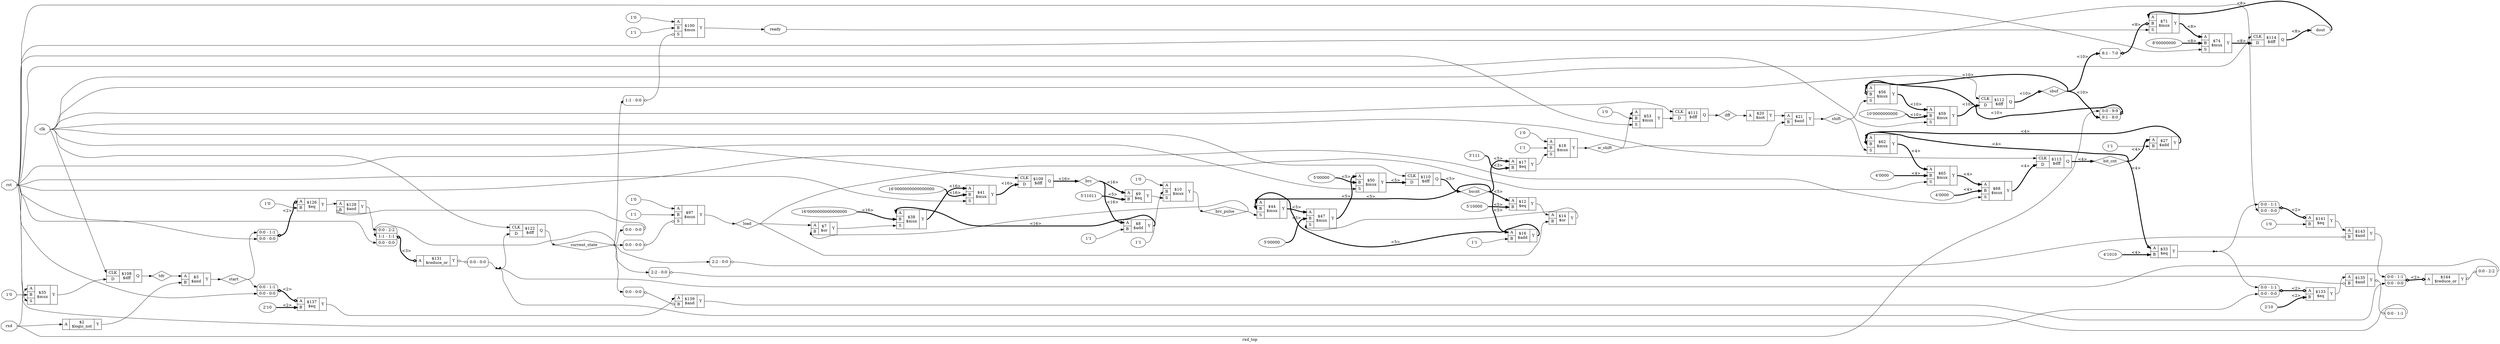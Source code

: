 digraph "rxd_top" {
label="rxd_top";
rankdir="LR";
remincross=true;
n2 [ shape=octagon, label="rst", color="black", fontcolor="black" ];
n3 [ shape=octagon, label="clk", color="black", fontcolor="black" ];
n4 [ shape=octagon, label="rxd", color="black", fontcolor="black" ];
n5 [ shape=octagon, label="dout", color="black", fontcolor="black" ];
n6 [ shape=octagon, label="ready", color="black", fontcolor="black" ];
n7 [ shape=diamond, label="load", color="black", fontcolor="black" ];
n8 [ shape=diamond, label="tdr", color="black", fontcolor="black" ];
n9 [ shape=diamond, label="start", color="black", fontcolor="black" ];
n10 [ shape=diamond, label="brc_pulse", color="black", fontcolor="black" ];
n11 [ shape=diamond, label="brc", color="black", fontcolor="black" ];
n12 [ shape=diamond, label="w_shift", color="black", fontcolor="black" ];
n13 [ shape=diamond, label="bscnt", color="black", fontcolor="black" ];
n14 [ shape=diamond, label="dff", color="black", fontcolor="black" ];
n15 [ shape=diamond, label="shift", color="black", fontcolor="black" ];
n16 [ shape=diamond, label="sbuf", color="black", fontcolor="black" ];
n17 [ shape=diamond, label="bit_cnt", color="black", fontcolor="black" ];
n44 [ shape=diamond, label="current_state", color="black", fontcolor="black" ];
c54 [ shape=record, label="{{<p52> A}|$2\n$logic_not|{<p53> Y}}" ];
c56 [ shape=record, label="{{<p52> A|<p55> B}|$3\n$and|{<p53> Y}}" ];
c57 [ shape=record, label="{{<p52> A|<p55> B}|$7\n$or|{<p53> Y}}" ];
v0 [ label="1'1" ];
c58 [ shape=record, label="{{<p52> A|<p55> B}|$8\n$add|{<p53> Y}}" ];
v1 [ label="5'11011" ];
c59 [ shape=record, label="{{<p52> A|<p55> B}|$9\n$eq|{<p53> Y}}" ];
v2 [ label="1'0" ];
v3 [ label="1'1" ];
c61 [ shape=record, label="{{<p52> A|<p55> B|<p60> S}|$10\n$mux|{<p53> Y}}" ];
v4 [ label="5'10000" ];
c62 [ shape=record, label="{{<p52> A|<p55> B}|$12\n$eq|{<p53> Y}}" ];
c63 [ shape=record, label="{{<p52> A|<p55> B}|$14\n$or|{<p53> Y}}" ];
v5 [ label="1'1" ];
c64 [ shape=record, label="{{<p52> A|<p55> B}|$16\n$add|{<p53> Y}}" ];
v6 [ label="3'111" ];
c65 [ shape=record, label="{{<p52> A|<p55> B}|$17\n$eq|{<p53> Y}}" ];
v7 [ label="1'0" ];
v8 [ label="1'1" ];
c66 [ shape=record, label="{{<p52> A|<p55> B|<p60> S}|$18\n$mux|{<p53> Y}}" ];
c67 [ shape=record, label="{{<p52> A}|$20\n$not|{<p53> Y}}" ];
c68 [ shape=record, label="{{<p52> A|<p55> B}|$21\n$and|{<p53> Y}}" ];
v9 [ label="1'1" ];
c69 [ shape=record, label="{{<p52> A|<p55> B}|$27\n$add|{<p53> Y}}" ];
v10 [ label="4'1010" ];
c70 [ shape=record, label="{{<p52> A|<p55> B}|$33\n$eq|{<p53> Y}}" ];
v11 [ label="1'0" ];
c71 [ shape=record, label="{{<p52> A|<p55> B|<p60> S}|$35\n$mux|{<p53> Y}}" ];
v12 [ label="16'0000000000000000" ];
c72 [ shape=record, label="{{<p52> A|<p55> B|<p60> S}|$38\n$mux|{<p53> Y}}" ];
v13 [ label="16'0000000000000000" ];
c73 [ shape=record, label="{{<p52> A|<p55> B|<p60> S}|$41\n$mux|{<p53> Y}}" ];
c74 [ shape=record, label="{{<p52> A|<p55> B|<p60> S}|$44\n$mux|{<p53> Y}}" ];
v14 [ label="5'00000" ];
c75 [ shape=record, label="{{<p52> A|<p55> B|<p60> S}|$47\n$mux|{<p53> Y}}" ];
v15 [ label="5'00000" ];
c76 [ shape=record, label="{{<p52> A|<p55> B|<p60> S}|$50\n$mux|{<p53> Y}}" ];
v16 [ label="1'0" ];
c77 [ shape=record, label="{{<p52> A|<p55> B|<p60> S}|$53\n$mux|{<p53> Y}}" ];
c78 [ shape=record, label="{{<p52> A|<p55> B|<p60> S}|$56\n$mux|{<p53> Y}}" ];
x17 [ shape=record, style=rounded, label="<s1> 0:0 - 9:9 |<s0> 9:1 - 8:0 " ];
x17:e -> c78:p55:w [arrowhead=odiamond, arrowtail=odiamond, dir=both, color="black", style="setlinewidth(3)", label="<10>"];
v18 [ label="10'0000000000" ];
c79 [ shape=record, label="{{<p52> A|<p55> B|<p60> S}|$59\n$mux|{<p53> Y}}" ];
c80 [ shape=record, label="{{<p52> A|<p55> B|<p60> S}|$62\n$mux|{<p53> Y}}" ];
v19 [ label="4'0000" ];
c81 [ shape=record, label="{{<p52> A|<p55> B|<p60> S}|$65\n$mux|{<p53> Y}}" ];
v20 [ label="4'0000" ];
c82 [ shape=record, label="{{<p52> A|<p55> B|<p60> S}|$68\n$mux|{<p53> Y}}" ];
c83 [ shape=record, label="{{<p52> A|<p55> B|<p60> S}|$71\n$mux|{<p53> Y}}" ];
x21 [ shape=record, style=rounded, label="<s0> 8:1 - 7:0 " ];
x21:e -> c83:p55:w [arrowhead=odiamond, arrowtail=odiamond, dir=both, color="black", style="setlinewidth(3)", label="<8>"];
v22 [ label="8'00000000" ];
c84 [ shape=record, label="{{<p52> A|<p55> B|<p60> S}|$74\n$mux|{<p53> Y}}" ];
v23 [ label="1'0" ];
v24 [ label="1'1" ];
c85 [ shape=record, label="{{<p52> A|<p55> B|<p60> S}|$97\n$mux|{<p53> Y}}" ];
x25 [ shape=record, style=rounded, label="<s0> 0:0 - 0:0 " ];
x25:e -> c85:p60:w [arrowhead=odiamond, arrowtail=odiamond, dir=both, color="black", label=""];
v26 [ label="1'0" ];
v27 [ label="1'1" ];
c86 [ shape=record, label="{{<p52> A|<p55> B|<p60> S}|$100\n$mux|{<p53> Y}}" ];
x28 [ shape=record, style=rounded, label="<s0> 1:1 - 0:0 " ];
x28:e -> c86:p60:w [arrowhead=odiamond, arrowtail=odiamond, dir=both, color="black", label=""];
c90 [ shape=record, label="{{<p87> CLK|<p88> D}|$108\n$dff|{<p89> Q}}" ];
c91 [ shape=record, label="{{<p87> CLK|<p88> D}|$109\n$dff|{<p89> Q}}" ];
c92 [ shape=record, label="{{<p87> CLK|<p88> D}|$110\n$dff|{<p89> Q}}" ];
c93 [ shape=record, label="{{<p87> CLK|<p88> D}|$111\n$dff|{<p89> Q}}" ];
c94 [ shape=record, label="{{<p87> CLK|<p88> D}|$112\n$dff|{<p89> Q}}" ];
c95 [ shape=record, label="{{<p87> CLK|<p88> D}|$113\n$dff|{<p89> Q}}" ];
c96 [ shape=record, label="{{<p87> CLK|<p88> D}|$114\n$dff|{<p89> Q}}" ];
c97 [ shape=record, label="{{<p87> CLK|<p88> D}|$122\n$dff|{<p89> Q}}" ];
c98 [ shape=record, label="{{<p52> A|<p55> B}|$128\n$and|{<p53> Y}}" ];
x29 [ shape=record, style=rounded, label="<s0> 0:0 - 0:0 " ];
x29:e -> c98:p55:w [arrowhead=odiamond, arrowtail=odiamond, dir=both, color="black", label=""];
v31 [ label="1'0" ];
c99 [ shape=record, label="{{<p52> A|<p55> B}|$126\n$eq|{<p53> Y}}" ];
x30 [ shape=record, style=rounded, label="<s1> 0:0 - 1:1 |<s0> 0:0 - 0:0 " ];
x30:e -> c99:p52:w [arrowhead=odiamond, arrowtail=odiamond, dir=both, color="black", style="setlinewidth(3)", label="<2>"];
c100 [ shape=record, label="{{<p52> A}|$131\n$reduce_or|{<p53> Y}}" ];
x32 [ shape=record, style=rounded, label="<s2> 0:0 - 2:2 |<s1> 1:1 - 1:1 |<s0> 0:0 - 0:0 " ];
x32:e -> c100:p52:w [arrowhead=odiamond, arrowtail=odiamond, dir=both, color="black", style="setlinewidth(3)", label="<3>"];
x33 [ shape=record, style=rounded, label="<s0> 0:0 - 0:0 " ];
c100:p53:e -> x33:w [arrowhead=odiamond, arrowtail=odiamond, dir=both, color="black", label=""];
c101 [ shape=record, label="{{<p52> A|<p55> B}|$139\n$and|{<p53> Y}}" ];
x34 [ shape=record, style=rounded, label="<s0> 0:0 - 0:0 " ];
x34:e -> c101:p55:w [arrowhead=odiamond, arrowtail=odiamond, dir=both, color="black", label=""];
v36 [ label="2'10" ];
c102 [ shape=record, label="{{<p52> A|<p55> B}|$133\n$eq|{<p53> Y}}" ];
x35 [ shape=record, style=rounded, label="<s1> 0:0 - 1:1 |<s0> 0:0 - 0:0 " ];
x35:e -> c102:p52:w [arrowhead=odiamond, arrowtail=odiamond, dir=both, color="black", style="setlinewidth(3)", label="<2>"];
c103 [ shape=record, label="{{<p52> A|<p55> B}|$135\n$and|{<p53> Y}}" ];
x37 [ shape=record, style=rounded, label="<s0> 0:0 - 1:1 " ];
c103:p53:e -> x37:w [arrowhead=odiamond, arrowtail=odiamond, dir=both, color="black", label=""];
x38 [ shape=record, style=rounded, label="<s0> 2:2 - 0:0 " ];
x38:e -> c103:p55:w [arrowhead=odiamond, arrowtail=odiamond, dir=both, color="black", label=""];
v40 [ label="2'10" ];
c104 [ shape=record, label="{{<p52> A|<p55> B}|$137\n$eq|{<p53> Y}}" ];
x39 [ shape=record, style=rounded, label="<s1> 0:0 - 1:1 |<s0> 0:0 - 0:0 " ];
x39:e -> c104:p52:w [arrowhead=odiamond, arrowtail=odiamond, dir=both, color="black", style="setlinewidth(3)", label="<2>"];
c105 [ shape=record, label="{{<p52> A|<p55> B}|$143\n$and|{<p53> Y}}" ];
x41 [ shape=record, style=rounded, label="<s0> 2:2 - 0:0 " ];
x41:e -> c105:p55:w [arrowhead=odiamond, arrowtail=odiamond, dir=both, color="black", label=""];
v43 [ label="1'0" ];
c106 [ shape=record, label="{{<p52> A|<p55> B}|$141\n$eq|{<p53> Y}}" ];
x42 [ shape=record, style=rounded, label="<s1> 0:0 - 1:1 |<s0> 0:0 - 0:0 " ];
x42:e -> c106:p52:w [arrowhead=odiamond, arrowtail=odiamond, dir=both, color="black", style="setlinewidth(3)", label="<2>"];
c107 [ shape=record, label="{{<p52> A}|$144\n$reduce_or|{<p53> Y}}" ];
x44 [ shape=record, style=rounded, label="<s1> 0:0 - 1:1 |<s0> 0:0 - 0:0 " ];
x44:e -> c107:p52:w [arrowhead=odiamond, arrowtail=odiamond, dir=both, color="black", style="setlinewidth(3)", label="<2>"];
x45 [ shape=record, style=rounded, label="<s0> 0:0 - 2:2 " ];
c107:p53:e -> x45:w [arrowhead=odiamond, arrowtail=odiamond, dir=both, color="black", label=""];
c61:p53:e -> n10:w [color="black", label=""];
n10:e -> c57:p55:w [color="black", label=""];
n10:e -> c74:p60:w [color="black", label=""];
c91:p89:e -> n11:w [color="black", style="setlinewidth(3)", label="<16>"];
n11:e -> c58:p52:w [color="black", style="setlinewidth(3)", label="<16>"];
n11:e -> c59:p52:w [color="black", style="setlinewidth(3)", label="<16>"];
c66:p53:e -> n12:w [color="black", label=""];
n12:e -> c68:p55:w [color="black", label=""];
n12:e -> c77:p52:w [color="black", label=""];
c92:p89:e -> n13:w [color="black", style="setlinewidth(3)", label="<5>"];
n13:e -> c62:p52:w [color="black", style="setlinewidth(3)", label="<5>"];
n13:e -> c64:p52:w [color="black", style="setlinewidth(3)", label="<5>"];
n13:e -> c65:p52:w [color="black", style="setlinewidth(3)", label="<5>"];
n13:e -> c74:p52:w [color="black", style="setlinewidth(3)", label="<5>"];
c93:p89:e -> n14:w [color="black", label=""];
n14:e -> c67:p52:w [color="black", label=""];
c68:p53:e -> n15:w [color="black", label=""];
n15:e -> c78:p60:w [color="black", label=""];
n15:e -> c80:p60:w [color="black", label=""];
c94:p89:e -> n16:w [color="black", style="setlinewidth(3)", label="<10>"];
n16:e -> c78:p52:w [color="black", style="setlinewidth(3)", label="<10>"];
n16:e -> x17:s0:w [color="black", style="setlinewidth(3)", label="<10>"];
n16:e -> x21:s0:w [color="black", style="setlinewidth(3)", label="<10>"];
c95:p89:e -> n17:w [color="black", style="setlinewidth(3)", label="<4>"];
n17:e -> c69:p52:w [color="black", style="setlinewidth(3)", label="<4>"];
n17:e -> c70:p52:w [color="black", style="setlinewidth(3)", label="<4>"];
n17:e -> c80:p52:w [color="black", style="setlinewidth(3)", label="<4>"];
c71:p53:e -> c90:p88:w [color="black", label=""];
c54:p53:e -> c56:p55:w [color="black", label=""];
n2:e -> c71:p60:w [color="black", label=""];
n2:e -> c73:p60:w [color="black", label=""];
n2:e -> c76:p60:w [color="black", label=""];
n2:e -> c77:p60:w [color="black", label=""];
n2:e -> c79:p60:w [color="black", label=""];
n2:e -> c82:p60:w [color="black", label=""];
n2:e -> c84:p60:w [color="black", label=""];
n2:e -> x30:s0:w [color="black", label=""];
n2:e -> x32:s0:w [color="black", label=""];
n2:e -> x35:s0:w [color="black", label=""];
n2:e -> x39:s0:w [color="black", label=""];
n2:e -> x42:s0:w [color="black", label=""];
c73:p53:e -> c91:p88:w [color="black", style="setlinewidth(3)", label="<16>"];
c57:p53:e -> c72:p60:w [color="black", label=""];
c58:p53:e -> c72:p52:w [color="black", style="setlinewidth(3)", label="<16>"];
c59:p53:e -> c61:p60:w [color="black", label=""];
c76:p53:e -> c92:p88:w [color="black", style="setlinewidth(3)", label="<5>"];
c62:p53:e -> c63:p52:w [color="black", label=""];
c63:p53:e -> c75:p60:w [color="black", label=""];
c64:p53:e -> c74:p55:w [color="black", style="setlinewidth(3)", label="<5>"];
c65:p53:e -> c66:p60:w [color="black", label=""];
c77:p53:e -> c93:p88:w [color="black", label=""];
n3:e -> c90:p87:w [color="black", label=""];
n3:e -> c91:p87:w [color="black", label=""];
n3:e -> c92:p87:w [color="black", label=""];
n3:e -> c93:p87:w [color="black", label=""];
n3:e -> c94:p87:w [color="black", label=""];
n3:e -> c95:p87:w [color="black", label=""];
n3:e -> c96:p87:w [color="black", label=""];
n3:e -> c97:p87:w [color="black", label=""];
c67:p53:e -> c68:p52:w [color="black", label=""];
c79:p53:e -> c94:p88:w [color="black", style="setlinewidth(3)", label="<10>"];
c82:p53:e -> c95:p88:w [color="black", style="setlinewidth(3)", label="<4>"];
c69:p53:e -> c80:p55:w [color="black", style="setlinewidth(3)", label="<4>"];
c84:p53:e -> c96:p88:w [color="black", style="setlinewidth(3)", label="<8>"];
n35 [ shape=point ];
c70:p53:e -> n35:w [color="black", label=""];
n35:e -> x35:s1:w [color="black", label=""];
n35:e -> x42:s1:w [color="black", label=""];
c72:p53:e -> c73:p52:w [color="black", style="setlinewidth(3)", label="<16>"];
c74:p53:e -> c75:p52:w [color="black", style="setlinewidth(3)", label="<5>"];
c75:p53:e -> c76:p52:w [color="black", style="setlinewidth(3)", label="<5>"];
c78:p53:e -> c79:p52:w [color="black", style="setlinewidth(3)", label="<10>"];
n4:e -> c54:p52:w [color="black", label=""];
n4:e -> c71:p52:w [color="black", label=""];
n4:e -> x17:s1:w [color="black", label=""];
c80:p53:e -> c81:p52:w [color="black", style="setlinewidth(3)", label="<4>"];
c81:p53:e -> c82:p52:w [color="black", style="setlinewidth(3)", label="<4>"];
c83:p53:e -> c84:p52:w [color="black", style="setlinewidth(3)", label="<8>"];
n43 [ shape=point ];
x33:s0:e -> n43:w [color="black", label=""];
x37:s0:e -> n43:w [color="black", label=""];
x45:s0:e -> n43:w [color="black", label=""];
n43:e -> c97:p88:w [color="black", label=""];
c97:p89:e -> n44:w [color="black", label=""];
n44:e -> x25:s0:w [color="black", label=""];
n44:e -> x28:s0:w [color="black", label=""];
n44:e -> x29:s0:w [color="black", label=""];
n44:e -> x32:s1:w [color="black", label=""];
n44:e -> x34:s0:w [color="black", label=""];
n44:e -> x38:s0:w [color="black", label=""];
n44:e -> x41:s0:w [color="black", label=""];
c99:p53:e -> c98:p52:w [color="black", label=""];
c98:p53:e -> x32:s2:w [color="black", label=""];
c104:p53:e -> c101:p52:w [color="black", label=""];
c101:p53:e -> x44:s0:w [color="black", label=""];
c102:p53:e -> c103:p52:w [color="black", label=""];
c96:p89:e -> n5:w [color="black", style="setlinewidth(3)", label="<8>"];
n5:e -> c83:p52:w [color="black", style="setlinewidth(3)", label="<8>"];
c106:p53:e -> c105:p52:w [color="black", label=""];
c105:p53:e -> x44:s1:w [color="black", label=""];
c86:p53:e -> n6:w [color="black", label=""];
n6:e -> c83:p60:w [color="black", label=""];
c85:p53:e -> n7:w [color="black", label=""];
n7:e -> c57:p52:w [color="black", label=""];
n7:e -> c63:p55:w [color="black", label=""];
n7:e -> c81:p60:w [color="black", label=""];
c90:p89:e -> n8:w [color="black", label=""];
n8:e -> c56:p52:w [color="black", label=""];
c56:p53:e -> n9:w [color="black", label=""];
n9:e -> x30:s1:w [color="black", label=""];
n9:e -> x39:s1:w [color="black", label=""];
v0:e -> c58:p55:w [color="black", label=""];
v1:e -> c59:p55:w [color="black", style="setlinewidth(3)", label="<5>"];
v10:e -> c70:p55:w [color="black", style="setlinewidth(3)", label="<4>"];
v11:e -> c71:p55:w [color="black", label=""];
v12:e -> c72:p55:w [color="black", style="setlinewidth(3)", label="<16>"];
v13:e -> c73:p55:w [color="black", style="setlinewidth(3)", label="<16>"];
v14:e -> c75:p55:w [color="black", style="setlinewidth(3)", label="<5>"];
v15:e -> c76:p55:w [color="black", style="setlinewidth(3)", label="<5>"];
v16:e -> c77:p55:w [color="black", label=""];
v18:e -> c79:p55:w [color="black", style="setlinewidth(3)", label="<10>"];
v19:e -> c81:p55:w [color="black", style="setlinewidth(3)", label="<4>"];
v2:e -> c61:p52:w [color="black", label=""];
v20:e -> c82:p55:w [color="black", style="setlinewidth(3)", label="<4>"];
v22:e -> c84:p55:w [color="black", style="setlinewidth(3)", label="<8>"];
v23:e -> c85:p52:w [color="black", label=""];
v24:e -> c85:p55:w [color="black", label=""];
v26:e -> c86:p52:w [color="black", label=""];
v27:e -> c86:p55:w [color="black", label=""];
v3:e -> c61:p55:w [color="black", label=""];
v31:e -> c99:p55:w [color="black", label=""];
v36:e -> c102:p55:w [color="black", style="setlinewidth(3)", label="<2>"];
v4:e -> c62:p55:w [color="black", style="setlinewidth(3)", label="<5>"];
v40:e -> c104:p55:w [color="black", style="setlinewidth(3)", label="<2>"];
v43:e -> c106:p55:w [color="black", label=""];
v5:e -> c64:p55:w [color="black", label=""];
v6:e -> c65:p55:w [color="black", style="setlinewidth(3)", label="<3>"];
v7:e -> c66:p52:w [color="black", label=""];
v8:e -> c66:p55:w [color="black", label=""];
v9:e -> c69:p55:w [color="black", label=""];
}
